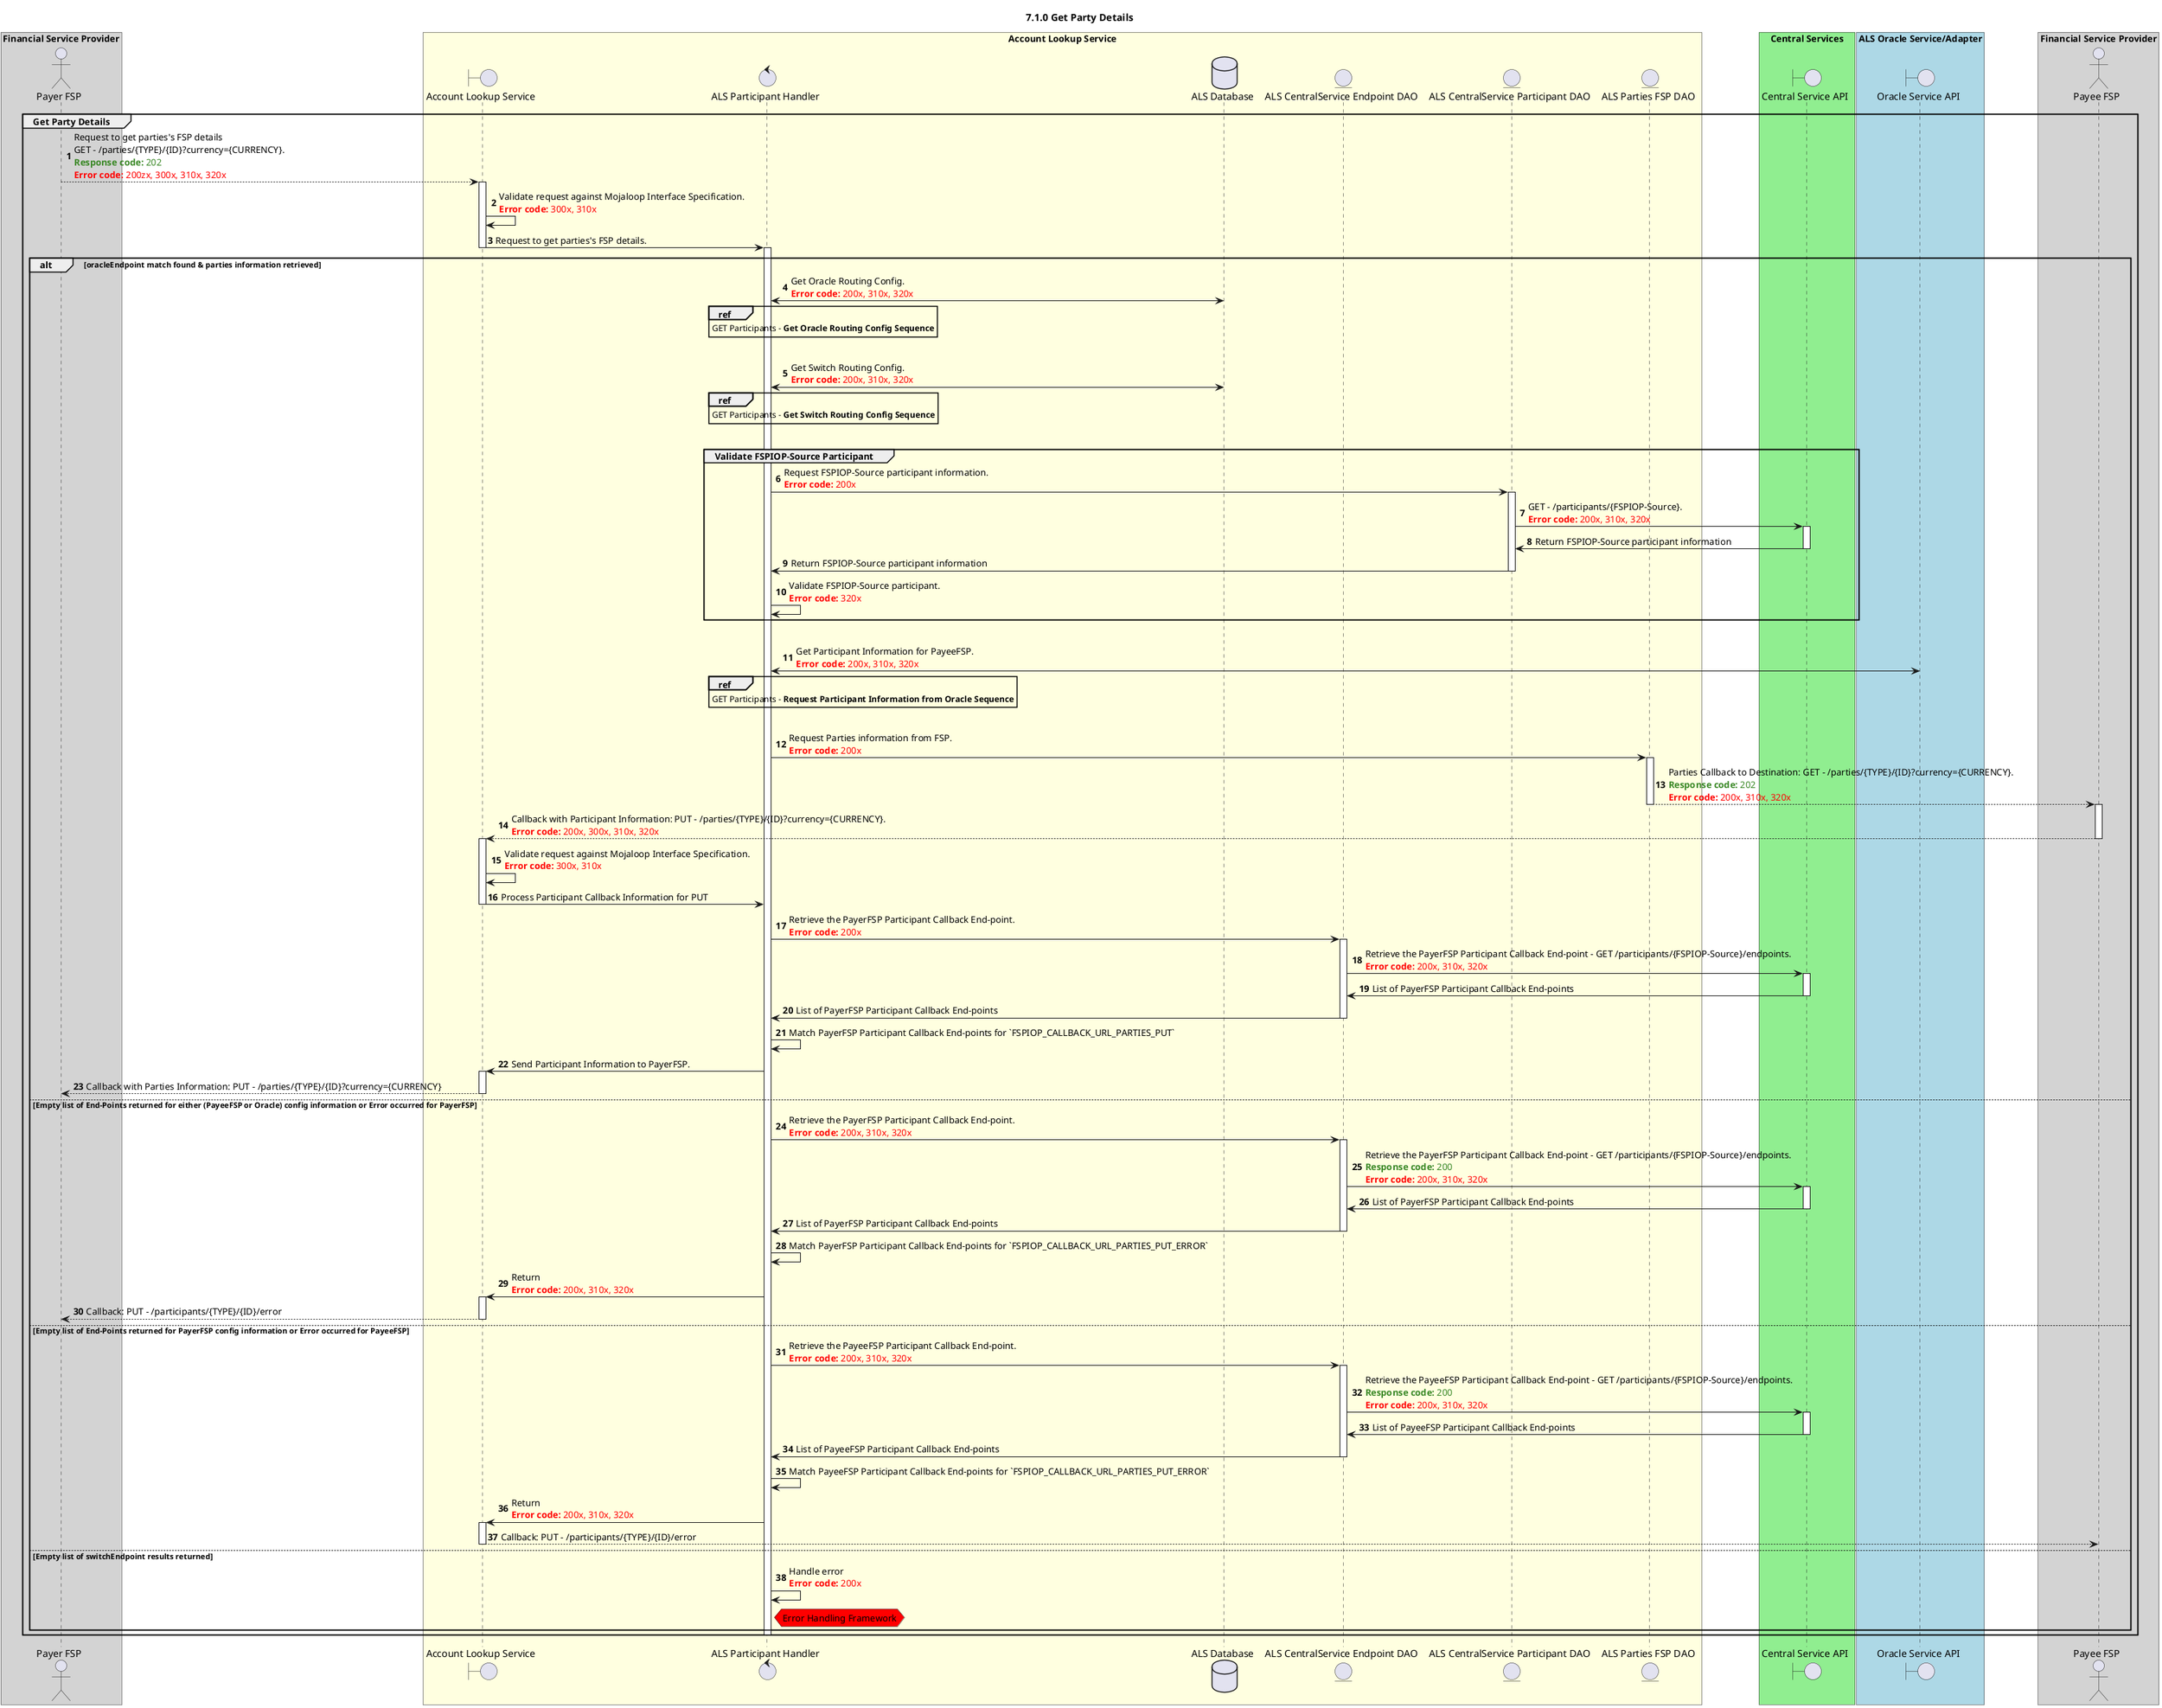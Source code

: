 /'*****
 License
 --------------
 Copyright © 2017 Bill & Melinda Gates Foundation
 The Mojaloop files are made available by the Bill & Melinda Gates Foundation under the Apache License, Version 2.0 (the "License") and you may not use these files except in compliance with the License. You may obtain a copy of the License at
 http://www.apache.org/licenses/LICENSE-2.0
 Unless required by applicable law or agreed to in writing, the Mojaloop files are distributed on an "AS IS" BASIS, WITHOUT WARRANTIES OR CONDITIONS OF ANY KIND, either express or implied. See the License for the specific language governing permissions and limitations under the License.
 Contributors
 --------------
 This is the official list of the Mojaloop project contributors for this file.
 Names of the original copyright holders (individuals or organizations)
 should be listed with a '*' in the first column. People who have
 contributed from an organization can be listed under the organization
 that actually holds the copyright for their contributions (see the
 Gates Foundation organization for an example). Those individuals should have
 their names indented and be marked with a '-'. Email address can be added
 optionally within square brackets <email>.
 * Gates Foundation
 - Name Surname <name.surname@gatesfoundation.com>

 * Rajiv Mothilal <rajiv.mothilal@modusbox.com>
 --------------
 ******'/


@startuml
' declate title
title 7.1.0 Get Party Details

autonumber
' Actor Keys:
' boundary - APIs/Interfaces, etc
' entity - Database Access Objects
' database - Database Persistance Store

' declare actors
actor "Payer FSP" as PAYER_FSP
actor "Payee FSP" as PAYEE_FSP
boundary "Account Lookup Service" as ALS_API
control "ALS Participant Handler" as ALS_PARTICIPANT_HANDLER
entity "ALS CentralService Endpoint DAO" as ALS_CENTRALSERVICE_ENDPOINT_CONFIG_DAO
entity "ALS CentralService Participant DAO" as ALS_CENTRALSERVICE_PARTICIPANT_DAO
'entity "ALS Participant Oracle DAO" as ALS_PARTICIPANT_ORACLE_DAO
entity "ALS Parties FSP DAO" as ALS_PARTIES_FSP_DAO
database "ALS Database" as ALS_DB
boundary "Oracle Service API" as ORACLE_API
boundary "Central Service API" as CENTRALSERVICE_API

box "Financial Service Provider" #LightGrey
participant PAYER_FSP
end box

box "Account Lookup Service" #LightYellow
participant ALS_API
participant ALS_PARTICIPANT_HANDLER
participant ALS_DB
participant ALS_CENTRALSERVICE_ENDPOINT_CONFIG_DAO
participant ALS_CENTRALSERVICE_PARTICIPANT_DAO
participant ALS_PARTIES_FSP_DAO
end box

box "Central Services" #LightGreen
participant CENTRALSERVICE_API
end box

box "ALS Oracle Service/Adapter" #LightBlue
participant ORACLE_API
end box

box "Financial Service Provider" #LightGrey
participant PAYEE_FSP
end box

' START OF FLOW

group Get Party Details
    PAYER_FSP --> ALS_API: Request to get parties's FSP details \nGET - /parties/{TYPE}/{ID}?currency={CURRENCY}. \n<color #388724><b>Response code:</b> 202</color> \n<color #FF0000><b>Error code:</b> 200zx, 300x, 310x, 320x</color>
    activate ALS_API
    ALS_API -> ALS_API: Validate request against Mojaloop Interface Specification. \n<color #FF0000><b>Error code:</b> 300x, 310x</color>
    ALS_API -> ALS_PARTICIPANT_HANDLER: Request to get parties's FSP details.
    deactivate ALS_API

    alt oracleEndpoint match found & parties information retrieved
        activate ALS_PARTICIPANT_HANDLER

        '********************* Retrieve Oracle Routing Information - START ************************

        ALS_PARTICIPANT_HANDLER <-> ALS_DB: Get Oracle Routing Config. \n<color #FF0000><b>Error code:</b> 200x, 310x, 320x</color>
        ref over ALS_PARTICIPANT_HANDLER
            GET Participants - <b>Get Oracle Routing Config Sequence</b>
        end ref

        '********************* Retrieve Oracle Routing Information - END ************************
        |||
        '********************* Retrieve Switch Routing Information - START ************************

        ALS_PARTICIPANT_HANDLER <-> ALS_DB: Get Switch Routing Config. \n<color #FF0000><b>Error code:</b> 200x, 310x, 320x</color>
        ref over ALS_PARTICIPANT_HANDLER
            GET Participants - <b>Get Switch Routing Config Sequence</b>
        end ref


        '********************* Retrieve Switch Routing Information - END ************************
        |||
        '********************* Validate Participant - START ************************

        group Validate FSPIOP-Source Participant
            ALS_PARTICIPANT_HANDLER -> ALS_CENTRALSERVICE_PARTICIPANT_DAO: Request FSPIOP-Source participant information. \n<color #FF0000><b>Error code:</b> 200x</color>
            activate ALS_CENTRALSERVICE_PARTICIPANT_DAO

            ALS_CENTRALSERVICE_PARTICIPANT_DAO -> CENTRALSERVICE_API: GET - /participants/{FSPIOP-Source}. \n<color #FF0000><b>Error code:</b> 200x, 310x, 320x</color>
            activate CENTRALSERVICE_API
            CENTRALSERVICE_API -> ALS_CENTRALSERVICE_PARTICIPANT_DAO: Return FSPIOP-Source participant information
            deactivate CENTRALSERVICE_API

            ALS_CENTRALSERVICE_PARTICIPANT_DAO -> ALS_PARTICIPANT_HANDLER: Return FSPIOP-Source participant information

            deactivate ALS_CENTRALSERVICE_PARTICIPANT_DAO

            ALS_PARTICIPANT_HANDLER -> ALS_PARTICIPANT_HANDLER: Validate FSPIOP-Source participant. \n<color #FF0000><b>Error code:</b> 320x</color>
        end group

        '********************* Validate Participant - END ************************
        |||

        '********************* Request Oracle Participant Information - START ************************

        ALS_PARTICIPANT_HANDLER <-> ORACLE_API: Get Participant Information for PayeeFSP.  \n<color #FF0000><b>Error code:</b> 200x, 310x, 320x</color>
        ref over ALS_PARTICIPANT_HANDLER
            GET Participants - <b>Request Participant Information from Oracle Sequence</b>
        end ref

        '********************* Request Oracle Participant Information - END ************************
        |||
        '********************* Request Parties Information - START ************************

        ALS_PARTICIPANT_HANDLER -> ALS_PARTIES_FSP_DAO: Request Parties information from FSP.\n<color #FF0000><b>Error code:</b> 200x</color>

        activate ALS_PARTIES_FSP_DAO
        ALS_PARTIES_FSP_DAO --> PAYEE_FSP: Parties Callback to Destination: GET - /parties/{TYPE}/{ID}?currency={CURRENCY}. \n<color #388724><b>Response code:</b> 202</color> \n<color #FF0000><b>Error code:</b> 200x, 310x, 320x</color>
        deactivate ALS_PARTIES_FSP_DAO
        activate PAYEE_FSP

        PAYEE_FSP --> ALS_API: Callback with Participant Information: PUT - /parties/{TYPE}/{ID}?currency={CURRENCY}. \n<color #FF0000><b>Error code:</b> 200x, 300x, 310x, 320x</color>
        deactivate PAYEE_FSP

        activate ALS_API
        ALS_API -> ALS_API: Validate request against Mojaloop Interface Specification. \n<color #FF0000><b>Error code:</b> 300x, 310x</color>
        ALS_API -> ALS_PARTICIPANT_HANDLER: Process Participant Callback Information for PUT
        deactivate ALS_API

        '********************* Request Parties Information - END ************************

        '********************* Get PayerFSP Participant Information - START ************************

        ALS_PARTICIPANT_HANDLER -> ALS_CENTRALSERVICE_ENDPOINT_CONFIG_DAO: Retrieve the PayerFSP Participant Callback End-point. \n<color #FF0000><b>Error code:</b> 200x</color>
        activate ALS_CENTRALSERVICE_ENDPOINT_CONFIG_DAO
        ALS_CENTRALSERVICE_ENDPOINT_CONFIG_DAO -> CENTRALSERVICE_API: Retrieve the PayerFSP Participant Callback End-point - GET /participants/{FSPIOP-Source}/endpoints. \n<color #FF0000><b>Error code:</b> 200x, 310x, 320x</color>
        activate CENTRALSERVICE_API
        CENTRALSERVICE_API -> ALS_CENTRALSERVICE_ENDPOINT_CONFIG_DAO: List of PayerFSP Participant Callback End-points
        deactivate CENTRALSERVICE_API
        ALS_CENTRALSERVICE_ENDPOINT_CONFIG_DAO -> ALS_PARTICIPANT_HANDLER: List of PayerFSP Participant Callback End-points
        deactivate ALS_CENTRALSERVICE_ENDPOINT_CONFIG_DAO

        ALS_PARTICIPANT_HANDLER -> ALS_PARTICIPANT_HANDLER: Match PayerFSP Participant Callback End-points for `FSPIOP_CALLBACK_URL_PARTIES_PUT`

        '********************* Get PayerFSP Participant Information - END ************************

        ALS_PARTICIPANT_HANDLER -> ALS_API: Send Participant Information to PayerFSP.
        activate ALS_API
        ALS_API --> PAYER_FSP: Callback with Parties Information: PUT - /parties/{TYPE}/{ID}?currency={CURRENCY}
        deactivate ALS_API

    else Empty list of End-Points returned for either (PayeeFSP or Oracle) config information or Error occurred for PayerFSP

        '********************* Get PayerFSP Participant Information - START ************************

        ALS_PARTICIPANT_HANDLER -> ALS_CENTRALSERVICE_ENDPOINT_CONFIG_DAO: Retrieve the PayerFSP Participant Callback End-point. \n<color #FF0000><b>Error code:</b> 200x, 310x, 320x</color>
        activate ALS_CENTRALSERVICE_ENDPOINT_CONFIG_DAO
        ALS_CENTRALSERVICE_ENDPOINT_CONFIG_DAO -> CENTRALSERVICE_API: Retrieve the PayerFSP Participant Callback End-point - GET /participants/{FSPIOP-Source}/endpoints. \n<color #388724><b>Response code:</b> 200</color> \n<color #FF0000><b>Error code:</b> 200x, 310x, 320x</color>
        activate CENTRALSERVICE_API
        CENTRALSERVICE_API -> ALS_CENTRALSERVICE_ENDPOINT_CONFIG_DAO: List of PayerFSP Participant Callback End-points
        deactivate CENTRALSERVICE_API
        ALS_CENTRALSERVICE_ENDPOINT_CONFIG_DAO -> ALS_PARTICIPANT_HANDLER: List of PayerFSP Participant Callback End-points
        deactivate ALS_CENTRALSERVICE_ENDPOINT_CONFIG_DAO

        ALS_PARTICIPANT_HANDLER -> ALS_PARTICIPANT_HANDLER: Match PayerFSP Participant Callback End-points for `FSPIOP_CALLBACK_URL_PARTIES_PUT_ERROR`

        '********************* Get PayerFSP Participant Information - END ************************

        ALS_PARTICIPANT_HANDLER -> ALS_API: Return \n<color #FF0000><b>Error code:</b> 200x, 310x, 320x</color>
        activate ALS_API
        ALS_API --> PAYER_FSP: Callback: PUT - /participants/{TYPE}/{ID}/error
        deactivate ALS_API
    else Empty list of End-Points returned for PayerFSP config information or Error occurred for PayeeFSP

        '********************* Get PayeeFSP Participant Information - START ************************

        ALS_PARTICIPANT_HANDLER -> ALS_CENTRALSERVICE_ENDPOINT_CONFIG_DAO: Retrieve the PayeeFSP Participant Callback End-point. \n<color #FF0000><b>Error code:</b> 200x, 310x, 320x</color>
        activate ALS_CENTRALSERVICE_ENDPOINT_CONFIG_DAO
        ALS_CENTRALSERVICE_ENDPOINT_CONFIG_DAO -> CENTRALSERVICE_API: Retrieve the PayeeFSP Participant Callback End-point - GET /participants/{FSPIOP-Source}/endpoints. \n<color #388724><b>Response code:</b> 200</color> \n<color #FF0000><b>Error code:</b> 200x, 310x, 320x</color>
        activate CENTRALSERVICE_API
        CENTRALSERVICE_API -> ALS_CENTRALSERVICE_ENDPOINT_CONFIG_DAO: List of PayeeFSP Participant Callback End-points
        deactivate CENTRALSERVICE_API
        ALS_CENTRALSERVICE_ENDPOINT_CONFIG_DAO -> ALS_PARTICIPANT_HANDLER: List of PayeeFSP Participant Callback End-points
        deactivate ALS_CENTRALSERVICE_ENDPOINT_CONFIG_DAO

        ALS_PARTICIPANT_HANDLER -> ALS_PARTICIPANT_HANDLER: Match PayeeFSP Participant Callback End-points for `FSPIOP_CALLBACK_URL_PARTIES_PUT_ERROR`

        '********************* Get PayerFSP Participant Information - END ************************

        ALS_PARTICIPANT_HANDLER -> ALS_API: Return \n<color #FF0000><b>Error code:</b> 200x, 310x, 320x</color>
        activate ALS_API
        ALS_API --> PAYEE_FSP: Callback: PUT - /participants/{TYPE}/{ID}/error
        deactivate ALS_API
    else Empty list of switchEndpoint results returned
        ALS_PARTICIPANT_HANDLER -> ALS_PARTICIPANT_HANDLER: Handle error\n<color #FF0000><b>Error code:</b> 200x</color>
        hnote right ALS_PARTICIPANT_HANDLER #red
            Error Handling Framework
        end note
    end alt

    deactivate ALS_PARTICIPANT_HANDLER
end
@enduml
